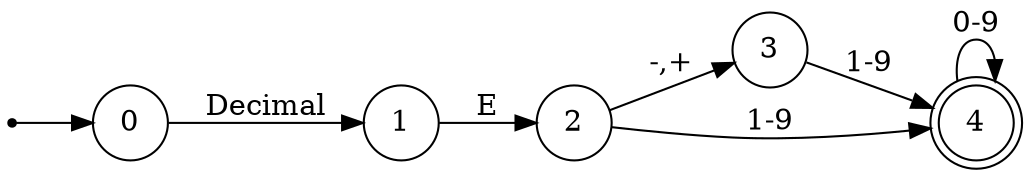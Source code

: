 digraph finite_state_machine { 
rankdir=LR;
_ize="8,5"

node [shape = point] x
node [shape = circle] 0
node [shape = circle] 1
node [shape = circle] 2
node [shape = circle] 3
node [shape = doublecircle] 4

x -> 0
0 -> 1 [label = Decimal]

1 -> 2 [label = "E"]
2 -> 3 [label = "-,+"]
3 -> 4 [label = "1-9"]
2 -> 4 [label = "1-9"]
4 -> 4 [label = "0-9"]

}